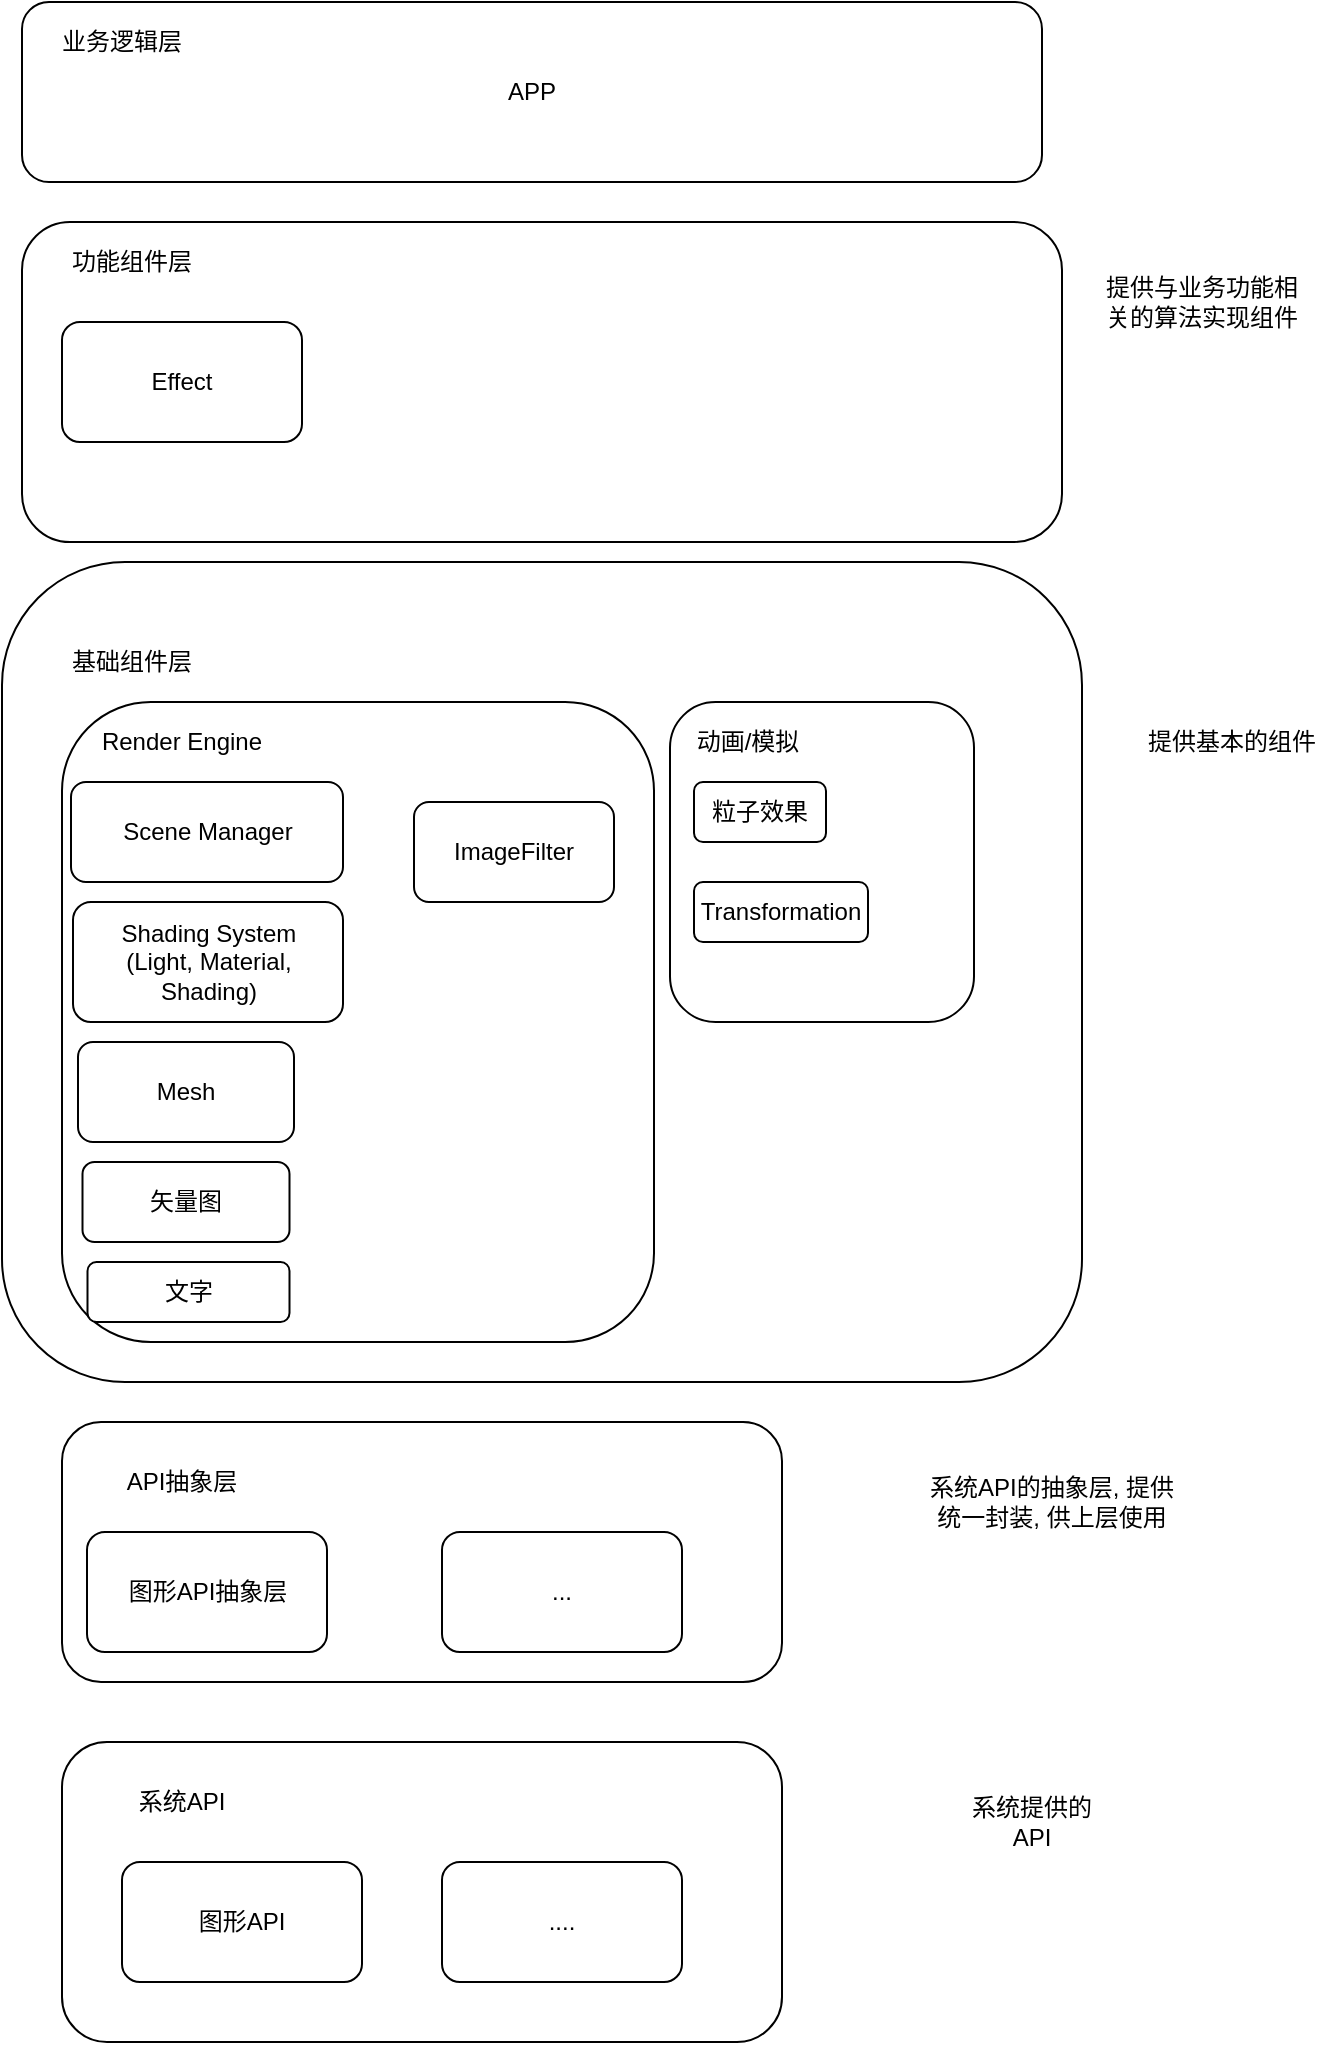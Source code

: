 <mxfile version="14.5.1" type="device"><diagram id="WBCn_ZAxTGKQ8F8fduB2" name="Page-1"><mxGraphModel dx="2062" dy="1081" grid="1" gridSize="10" guides="1" tooltips="1" connect="1" arrows="1" fold="1" page="1" pageScale="1" pageWidth="827" pageHeight="1169" math="0" shadow="0"><root><mxCell id="0"/><mxCell id="1" parent="0"/><mxCell id="TaimjEvpxRA7Alb4XqEP-5" value="" style="rounded=1;whiteSpace=wrap;html=1;" parent="1" vertex="1"><mxGeometry x="114" y="900" width="360" height="150" as="geometry"/></mxCell><mxCell id="TaimjEvpxRA7Alb4XqEP-2" value="图形API" style="rounded=1;whiteSpace=wrap;html=1;" parent="1" vertex="1"><mxGeometry x="144" y="960" width="120" height="60" as="geometry"/></mxCell><mxCell id="TaimjEvpxRA7Alb4XqEP-3" value="...." style="rounded=1;whiteSpace=wrap;html=1;" parent="1" vertex="1"><mxGeometry x="304" y="960" width="120" height="60" as="geometry"/></mxCell><mxCell id="TaimjEvpxRA7Alb4XqEP-9" value="系统API" style="text;html=1;strokeColor=none;fillColor=none;align=center;verticalAlign=middle;whiteSpace=wrap;rounded=0;" parent="1" vertex="1"><mxGeometry x="144" y="920" width="60" height="20" as="geometry"/></mxCell><mxCell id="TaimjEvpxRA7Alb4XqEP-11" value="" style="rounded=1;whiteSpace=wrap;html=1;" parent="1" vertex="1"><mxGeometry x="114" y="740" width="360" height="130" as="geometry"/></mxCell><mxCell id="TaimjEvpxRA7Alb4XqEP-10" value="图形API抽象层" style="rounded=1;whiteSpace=wrap;html=1;" parent="1" vertex="1"><mxGeometry x="126.5" y="795" width="120" height="60" as="geometry"/></mxCell><mxCell id="TaimjEvpxRA7Alb4XqEP-12" value="API抽象层" style="text;html=1;strokeColor=none;fillColor=none;align=center;verticalAlign=middle;whiteSpace=wrap;rounded=0;" parent="1" vertex="1"><mxGeometry x="134" y="760" width="80" height="20" as="geometry"/></mxCell><mxCell id="TaimjEvpxRA7Alb4XqEP-13" value="" style="rounded=1;whiteSpace=wrap;html=1;" parent="1" vertex="1"><mxGeometry x="84" y="310" width="540" height="410" as="geometry"/></mxCell><mxCell id="TaimjEvpxRA7Alb4XqEP-14" value="系统API的抽象层, 提供统一封装, 供上层使用" style="text;html=1;strokeColor=none;fillColor=none;align=center;verticalAlign=middle;whiteSpace=wrap;rounded=0;" parent="1" vertex="1"><mxGeometry x="544" y="760" width="130" height="40" as="geometry"/></mxCell><mxCell id="TaimjEvpxRA7Alb4XqEP-15" value="系统提供的API" style="text;html=1;strokeColor=none;fillColor=none;align=center;verticalAlign=middle;whiteSpace=wrap;rounded=0;" parent="1" vertex="1"><mxGeometry x="564" y="930" width="70" height="20" as="geometry"/></mxCell><mxCell id="TaimjEvpxRA7Alb4XqEP-17" value="..." style="rounded=1;whiteSpace=wrap;html=1;" parent="1" vertex="1"><mxGeometry x="304" y="795" width="120" height="60" as="geometry"/></mxCell><mxCell id="TaimjEvpxRA7Alb4XqEP-18" value="" style="rounded=1;whiteSpace=wrap;html=1;" parent="1" vertex="1"><mxGeometry x="114" y="380" width="296" height="320" as="geometry"/></mxCell><mxCell id="TaimjEvpxRA7Alb4XqEP-19" value="基础组件层" style="text;html=1;strokeColor=none;fillColor=none;align=center;verticalAlign=middle;whiteSpace=wrap;rounded=0;" parent="1" vertex="1"><mxGeometry x="114" y="350" width="70" height="20" as="geometry"/></mxCell><mxCell id="TaimjEvpxRA7Alb4XqEP-21" value="Render Engine" style="text;html=1;strokeColor=none;fillColor=none;align=center;verticalAlign=middle;whiteSpace=wrap;rounded=0;" parent="1" vertex="1"><mxGeometry x="129" y="390" width="90" height="20" as="geometry"/></mxCell><mxCell id="TaimjEvpxRA7Alb4XqEP-22" value="Scene Manager" style="rounded=1;whiteSpace=wrap;html=1;" parent="1" vertex="1"><mxGeometry x="118.5" y="420" width="136" height="50" as="geometry"/></mxCell><mxCell id="TaimjEvpxRA7Alb4XqEP-23" value="Shading System&lt;br&gt;(Light, Material, Shading)" style="rounded=1;whiteSpace=wrap;html=1;" parent="1" vertex="1"><mxGeometry x="119.5" y="480" width="135" height="60" as="geometry"/></mxCell><mxCell id="TaimjEvpxRA7Alb4XqEP-24" value="" style="rounded=1;whiteSpace=wrap;html=1;" parent="1" vertex="1"><mxGeometry x="94" y="140" width="520" height="160" as="geometry"/></mxCell><mxCell id="TaimjEvpxRA7Alb4XqEP-25" value="APP" style="rounded=1;whiteSpace=wrap;html=1;" parent="1" vertex="1"><mxGeometry x="94" y="30" width="510" height="90" as="geometry"/></mxCell><mxCell id="TaimjEvpxRA7Alb4XqEP-26" value="业务逻辑层" style="text;html=1;strokeColor=none;fillColor=none;align=center;verticalAlign=middle;whiteSpace=wrap;rounded=0;" parent="1" vertex="1"><mxGeometry x="104" y="40" width="80" height="20" as="geometry"/></mxCell><mxCell id="TaimjEvpxRA7Alb4XqEP-28" value="功能组件层" style="text;html=1;strokeColor=none;fillColor=none;align=center;verticalAlign=middle;whiteSpace=wrap;rounded=0;" parent="1" vertex="1"><mxGeometry x="114" y="150" width="70" height="20" as="geometry"/></mxCell><mxCell id="TaimjEvpxRA7Alb4XqEP-29" style="edgeStyle=orthogonalEdgeStyle;rounded=0;orthogonalLoop=1;jettySize=auto;html=1;exitX=0.5;exitY=1;exitDx=0;exitDy=0;" parent="1" source="TaimjEvpxRA7Alb4XqEP-28" target="TaimjEvpxRA7Alb4XqEP-28" edge="1"><mxGeometry relative="1" as="geometry"/></mxCell><mxCell id="TaimjEvpxRA7Alb4XqEP-30" value="提供基本的组件" style="text;html=1;strokeColor=none;fillColor=none;align=center;verticalAlign=middle;whiteSpace=wrap;rounded=0;" parent="1" vertex="1"><mxGeometry x="654" y="390" width="90" height="20" as="geometry"/></mxCell><mxCell id="TaimjEvpxRA7Alb4XqEP-31" value="提供与业务功能相关的算法实现组件" style="text;html=1;strokeColor=none;fillColor=none;align=center;verticalAlign=middle;whiteSpace=wrap;rounded=0;" parent="1" vertex="1"><mxGeometry x="634" y="170" width="100" height="20" as="geometry"/></mxCell><mxCell id="nvxD6uoDf39rWn7mW37Y-1" value="ImageFilter" style="rounded=1;whiteSpace=wrap;html=1;" vertex="1" parent="1"><mxGeometry x="290" y="430" width="100" height="50" as="geometry"/></mxCell><mxCell id="nvxD6uoDf39rWn7mW37Y-2" value="矢量图" style="rounded=1;whiteSpace=wrap;html=1;" vertex="1" parent="1"><mxGeometry x="124.25" y="610" width="103.5" height="40" as="geometry"/></mxCell><mxCell id="nvxD6uoDf39rWn7mW37Y-3" value="" style="rounded=1;whiteSpace=wrap;html=1;" vertex="1" parent="1"><mxGeometry x="418" y="380" width="152" height="160" as="geometry"/></mxCell><mxCell id="nvxD6uoDf39rWn7mW37Y-4" value="Effect" style="rounded=1;whiteSpace=wrap;html=1;" vertex="1" parent="1"><mxGeometry x="114" y="190" width="120" height="60" as="geometry"/></mxCell><mxCell id="nvxD6uoDf39rWn7mW37Y-6" value="Mesh" style="rounded=1;whiteSpace=wrap;html=1;" vertex="1" parent="1"><mxGeometry x="122" y="550" width="108" height="50" as="geometry"/></mxCell><mxCell id="nvxD6uoDf39rWn7mW37Y-7" value="文字" style="rounded=1;whiteSpace=wrap;html=1;" vertex="1" parent="1"><mxGeometry x="126.75" y="660" width="101" height="30" as="geometry"/></mxCell><mxCell id="nvxD6uoDf39rWn7mW37Y-9" style="edgeStyle=orthogonalEdgeStyle;rounded=0;orthogonalLoop=1;jettySize=auto;html=1;exitX=0.5;exitY=1;exitDx=0;exitDy=0;" edge="1" parent="1" source="nvxD6uoDf39rWn7mW37Y-1" target="nvxD6uoDf39rWn7mW37Y-1"><mxGeometry relative="1" as="geometry"/></mxCell><mxCell id="nvxD6uoDf39rWn7mW37Y-10" value="动画/模拟" style="text;html=1;strokeColor=none;fillColor=none;align=center;verticalAlign=middle;whiteSpace=wrap;rounded=0;" vertex="1" parent="1"><mxGeometry x="424" y="390" width="66" height="20" as="geometry"/></mxCell><mxCell id="nvxD6uoDf39rWn7mW37Y-11" value="粒子效果" style="rounded=1;whiteSpace=wrap;html=1;" vertex="1" parent="1"><mxGeometry x="430" y="420" width="66" height="30" as="geometry"/></mxCell><mxCell id="nvxD6uoDf39rWn7mW37Y-12" value="Transformation" style="rounded=1;whiteSpace=wrap;html=1;" vertex="1" parent="1"><mxGeometry x="430" y="470" width="87" height="30" as="geometry"/></mxCell></root></mxGraphModel></diagram></mxfile>